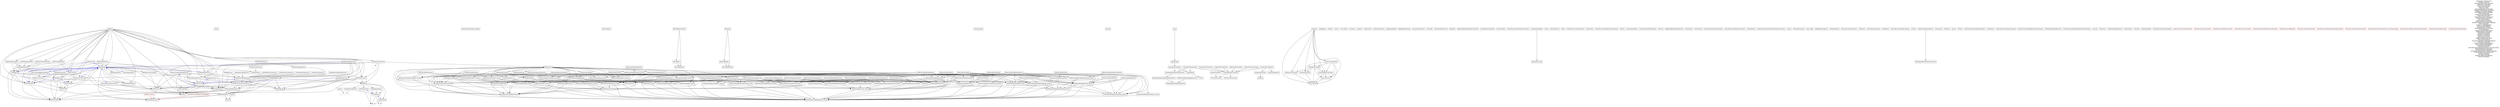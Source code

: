 digraph G {
	node [shape=box];
	"RMMapQuestOpenAerialSource" -> "RMAbstractWebMapSource";
	"RMOpenCycleMapSource" -> "RMAbstractWebMapSource";
	"PFFile" -> {};
	"GRMustache_private" -> "GRMustacheAvailabilityMacros_private";
	"RMFoundation" -> {};
	"FMDB" -> "FMDatabaseAdditions";
	"FMDB" -> "FMDatabase";
	"FMDB" -> "FMDatabasePool";
	"FMDB" -> "FMDatabaseQueue";
	"FMDB" -> "FMResultSet";
	"Pods-Dillo Day-Masonry-dummy" -> {};
	"Dillo_DayTests" -> {};
	"RMUserLocation" -> "RMAnnotation";
	"RMUserLocation" -> "RMMarker";
	"GRMustacheRendering_private" -> "GRMustacheAvailabilityMacros_private";
	"GRMustacheRendering_private" -> "GRMustacheContentType";
	"RMGreatCircleAnnotation" -> "RMShapeAnnotation";
	"RMGreatCircleAnnotation" -> "RMShape";
	"SMCalloutView" -> {};
	"RDVTabBar" -> "RDVTabBarItem";
	"BOStringMaker" -> "BOStringAttribute";
	"PFSubclassing" -> {};
	"proj_api" -> {};
	"geocent" -> {};
	"RMPolygonAnnotation" -> "RMShapeAnnotation";
	"RMPolygonAnnotation" -> "RMShape";
	"HTKDynamicResizingCollectionViewCell" -> "HTKDynamicResizingCellProtocol";
	"GRMustacheVariableTag" -> "GRMustacheExpression_private";
	"GRMustacheVariableTag" -> "GRMustacheVariableTag_private";
	"GRMustacheVariableTag" -> "GRMustacheToken_private";
	"JRSwizzle" -> {};
	"GRMustacheIdentifierExpression_private" -> "GRMustacheExpression_private";
	"GRMustacheContentType" -> "GRMustacheAvailabilityMacros";
	"RMStaticMapView" -> "RMAnnotation";
	"RMStaticMapView" -> "RMMapView";
	"RMStaticMapView" -> "RMMapboxSource";
	"RMStaticMapView" -> "RMMarker";
	"Masonry" -> "MASLayoutConstraint";
	"Masonry" -> "MASViewAttribute";
	"Masonry" -> "MASCompositeConstraint";
	"Masonry" -> "MASConstraintMaker";
	"Masonry" -> "MASUtilities";
	"Masonry" -> "MASConstraint";
	"Masonry" -> "MASViewConstraint";
	"RDVTabBarController" -> "RDVTabBarItem";
	"RDVTabBarController" -> "RDVTabBar";
	"BFAppLink" -> {};
	"BOStringAttribute" -> {};
	"BFTask" -> {};
	"GRMustacheStandardLibrary_private" -> "GRMustacheFilter_private";
	"GRMustacheTemplateRepository" -> "GRMustachePartialNode_private";
	"GRMustacheTemplateRepository" -> "GRMustacheTemplateRepository_private";
	"GRMustacheTemplateRepository" -> "GRMustacheConfiguration_private";
	"GRMustacheTemplateRepository" -> "GRMustacheTemplateAST_private";
	"GRMustacheTemplateRepository" -> "GRMustacheAvailabilityMacros";
	"GRMustacheTemplateRepository" -> "GRMustacheCompiler_private";
	"GRMustacheTemplateRepository" -> "GRMustacheError";
	"GRMustacheTemplateRepository" -> "GRMustacheTemplate_private";
	"FMDatabasePool" -> "sqlite3";
	"GRMustacheTemplateAST_private" -> "GRMustacheTemplateASTVisitor_private";
	"GRMustacheTemplateAST_private" -> "GRMustacheAvailabilityMacros_private";
	"GRMustacheTemplateAST_private" -> "GRMustacheTemplateASTNode_private";
	"GRMustacheTemplateAST_private" -> "GRMustacheContentType";
	"RMTileSource" -> "RMGlobalConstants";
	"RMTileSource" -> "RMTile";
	"RMTileSource" -> "RMFoundation";
	"PFACL" -> {};
	"PF_Twitter" -> {};
	"PFQuery" -> {};
	"geodesic" -> {};
	"RMProjection" -> "RMGlobalConstants";
	"RMProjection" -> "RMFoundation";
	"RMProjection" -> "proj_api";
	"GRMustacheFilter_private" -> "GRMustacheAvailabilityMacros_private";
	"BFExecutor" -> {};
	"PFAnonymousUtils" -> {};
	"BFAppLinkTarget" -> {};
	"LineupViewController" -> "LineupTextHTKCollectionViewCell";
	"LineupViewController" -> "LineupModel";
	"BFAppLinkResolving" -> {};
	"projects" -> "proj_api";
	"GRMustacheTemplateASTVisitor_private" -> "GRMustacheAvailabilityMacros_private";
	"GRMustacheTemplateASTNode_private" -> "GRMustacheTemplateASTVisitor_private";
	"GRMustacheTemplateASTNode_private" -> "GRMustacheAvailabilityMacros_private";
	"GRMustachePartialNode" -> "GRMustacheTemplateAST_private";
	"GRMustachePartialNode" -> "GRMustachePartialNode_private";
	"GRMustachePartialNode" -> "GRMustacheTemplateASTVisitor_private";
	"org_proj4_Projections" -> {};
	"MASUtilities" -> {};
	"PFConfig" -> {};
	"RMPixel" -> {};
	"GRMustacheEachFilter_private" -> "GRMustacheFilter_private";
	"RMPointAnnotation" -> "RMAnnotation";
	"RMPointAnnotation" -> "RMMarker";
	"GRMustacheTag" -> "GRMustacheTag_private";
	"GRMustacheTag" -> "GRMustacheAvailabilityMacros";
	"GRMustacheTag" -> "GRMustacheRendering_private";
	"GRMustacheURLLibrary" -> "GRMustacheURLLibrary_private";
	"GRMustacheURLLibrary" -> "GRMustacheTag_private";
	"GRMustacheURLLibrary" -> "GRMustacheContext_private";
	"GRMustacheURLLibrary" -> "GRMustacheTranslateCharacters_private";
	"BFMeasurementEvent" -> {};
	"BlocksKit" -> {};
	"GRMustacheExpressionParser_private" -> "GRMustacheAvailabilityMacros_private";
	"RMMapViewDelegate" -> {};
	"RMTileMillSource" -> "RMGenericMapSource";
	"BFAppLinkReturnToRefererController" -> {};
	"MerchCSViewController" -> "ColorSegueViewController";
	"GRMustacheImplicitIteratorExpression" -> "GRMustacheImplicitIteratorExpression_private";
	"GRMustacheImplicitIteratorExpression" -> "GRMustacheExpressionVisitor_private";
	"RMConfiguration" -> {};
	"GRMustacheSafeKeyAccess" -> "GRMustacheAvailabilityMacros";
	"GRMustacheContext_private" -> "GRMustacheAvailabilityMacros_private";
	"ArtistInfoViewController" -> {};
	"ViewController" -> {};
	"GRMustacheVersion" -> {};
	"NavigationTreeView" -> "NSStack";
	"Pods-Dillo Day-SMCalloutView-dummy" -> {};
	"GRMustacheHTMLLibrary_private" -> "GRMustacheFilter_private";
	"GRMustacheHTMLLibrary_private" -> "GRMustacheRendering_private";
	"GRMustacheHTMLLibrary_private" -> "GRMustacheTagDelegate";
	"A2DynamicDelegate" -> "A2BlockInvocation";
	"RMAbstractMercatorTileSource" -> "RMProjection";
	"RMAbstractMercatorTileSource" -> "RMFractalTileProjection";
	"RMAbstractMercatorTileSource" -> "RMTileSource";
	"RMAbstractMercatorTileSource" -> "RMTileImage";
	"GRMustacheTemplateParser_private" -> "GRMustacheAvailabilityMacros_private";
	"NSStack" -> {};
	"GRMustacheLocalizer" -> "GRMustacheFilter";
	"GRMustacheLocalizer" -> "GRMustacheRendering";
	"GRMustacheLocalizer" -> "GRMustacheContext";
	"GRMustacheLocalizer" -> "GRMustacheTag";
	"GRMustacheLocalizer" -> "GRMustacheAvailabilityMacros";
	"GRMustacheLocalizer" -> "GRMustacheTagDelegate";
	"GRMustacheTagDelegate" -> "GRMustacheAvailabilityMacros";
	"GRMustacheCompiler_private" -> "GRMustacheAvailabilityMacros_private";
	"GRMustacheCompiler_private" -> "GRMustacheContentType";
	"GRMustacheCompiler_private" -> "GRMustacheTemplateParser_private";
	"DirectionLabelView" -> {};
	"GRMustacheExpressionGenerator" -> "GRMustacheFilteredExpression_private";
	"GRMustacheExpressionGenerator" -> "GRMustacheExpressionVisitor_private";
	"GRMustacheExpressionGenerator" -> "GRMustacheScopedExpression_private";
	"GRMustacheExpressionGenerator" -> "GRMustacheExpressionGenerator_private";
	"GRMustacheExpressionGenerator" -> "GRMustacheIdentifierExpression_private";
	"GRMustacheExpressionGenerator" -> "GRMustacheImplicitIteratorExpression_private";
	"Parse" -> {};
	"RMTileSourcesContainer" -> "RMTileSource";
	"RMTileSourcesContainer" -> "RMCompositeSource";
	"PFTwitterUtils" -> {};
	"Bolts" -> {};
	"GRMustacheInheritableSectionNode_private" -> "GRMustacheAvailabilityMacros_private";
	"GRMustacheInheritableSectionNode_private" -> "GRMustacheTemplateASTNode_private";
	"SocialCSViewController" -> "ColorSegueViewController";
	"RMTileImage" -> {};
	"RDVTabBarItem" -> {};
	"GRMustacheStandardLibrary" -> "GRMustacheStandardLibrary_private";
	"RMMemoryCache" -> "RMTile";
	"RMMemoryCache" -> "RMTileImage";
	"LineupTextHTKCollectionViewCell" -> "HTKDynamicResizingCollectionViewCell";
	"GRMustacheFilteredExpression" -> "GRMustacheFilteredExpression_private";
	"GRMustacheFilteredExpression" -> "GRMustacheExpressionVisitor_private";
	"GRMustacheTemplate_private" -> "GRMustacheAvailabilityMacros_private";
	"GRMustacheTemplate_private" -> "GRMustacheRendering_private";
	"Pods-Dillo Day-Colours-dummy" -> {};
	"GRMustacheJavascriptLibrary_private" -> "GRMustacheFilter_private";
	"GRMustacheJavascriptLibrary_private" -> "GRMustacheRendering_private";
	"GRMustacheJavascriptLibrary_private" -> "GRMustacheTagDelegate";
	"RMInteractiveSource" -> "RMConfiguration";
	"RMInteractiveSource" -> "RMMapboxSource";
	"RMInteractiveSource" -> "zlib";
	"RMInteractiveSource" -> "FMDB";
	"RMInteractiveSource" -> "GRMustache";
	"RMInteractiveSource" -> "RMMBTilesSource";
	"RMInteractiveSource" -> "RMMapView";
	"PFPurchase" -> {};
	"Pods-Dillo Day-Mapbox-iOS-SDK-dummy" -> {};
	"MainCSViewController" -> "ColorSegueViewController";
	"MainCSViewController" -> "DirectionLabelView";
	"MainCSViewController" -> "NavigationTreeView";
	"FMDatabaseAdditions" -> "FMDatabase";
	"FMDatabaseAdditions" -> "TargetConditionals";
	"GRMustacheContext" -> "GRMustachePartialNode_private";
	"GRMustacheContext" -> "GRMustacheContext_private";
	"GRMustacheContext" -> "GRMustacheKeyAccess_private";
	"GRMustacheContext" -> "GRMustacheTag_private";
	"GRMustacheContext" -> "GRMustacheAvailabilityMacros";
	"GRMustacheContext" -> "GRMustacheInheritablePartialNode_private";
	"GRMustacheContext" -> "GRMustacheExpression_private";
	"GRMustacheContext" -> "GRMustacheExpressionParser_private";
	"GRMustacheContext" -> "GRMustacheTagDelegate";
	"GRMustacheContext" -> "GRMustacheExpressionInvocation_private";
	"BFURL" -> {};
	"MASViewAttribute" -> "MASUtilities";
	"GRMustacheTranslateCharacters" -> "GRMustacheTranslateCharacters_private";
	"GRMustacheTranslateCharacters" -> "GRMustacheBuffer_private";
	"PureLayoutDefines" -> {};
	"MASConstraintMaker" -> "MASViewAttribute";
	"MASConstraintMaker" -> "MASCompositeConstraint";
	"MASConstraintMaker" -> "MASUtilities";
	"MASConstraintMaker" -> "MASConstraint";
	"MASConstraintMaker" -> "MASViewConstraint";
	"Pods-Dillo Day-FMDB-dummy" -> {};
	"PFPush" -> {};
	"GRMustacheTemplateRepository_private" -> "GRMustacheAvailabilityMacros_private";
	"GRMustacheTemplateRepository_private" -> "GRMustacheContentType";
	"GRMustacheConfiguration_private" -> "GRMustacheAvailabilityMacros_private";
	"GRMustacheConfiguration_private" -> "GRMustacheContentType";
	"A2BlockInvocation" -> {};
	"RMPolylineAnnotation" -> "RMShapeAnnotation";
	"RMPolylineAnnotation" -> "RMShape";
	"MASCompositeConstraint" -> "MASUtilities";
	"MASCompositeConstraint" -> "MASConstraint";
	"GRMustacheSectionTag_private" -> "GRMustacheTag_private";
	"GRMustacheSectionTag_private" -> "GRMustacheAvailabilityMacros_private";
	"GRMustacheSectionTag_private" -> "GRMustacheContentType";
	"BFAppLinkReturnToRefererView" -> {};
	"RMMapLayer" -> "RMFoundation";
	"RMMapLayer" -> "RMMapView";
	"RMMapLayer" -> "RMMapViewDelegate";
	"RMMapLayer" -> "RMPixel";
	"RMAttributionViewController" -> "RMTileSource";
	"RMShapeAnnotation" -> "RMAnnotation";
	"RMShapeAnnotation" -> "RMShape";
	"RMMapView" -> "RMTileSource";
	"RMMapView" -> "RMFoundation";
	"RMMapView" -> "RMProjection";
	"RMMapView" -> "RMGlobalConstants";
	"RMMapView" -> "SMCalloutView";
	"RMMapView" -> "RMTile";
	"RMMapView" -> "RMFractalTileProjection";
	"RMMapView" -> "RMTileSourcesContainer";
	"RMMapView" -> "RMPixel";
	"RMMapView" -> "RMMapScrollView";
	"RMMapView" -> "RMTileCache";
	"RMMapView" -> "RMMarker";
	"RMMapView" -> "RMMapViewDelegate";
	"FMDatabase" -> "sqlite3";
	"FMDatabase" -> "unistd";
	"RMDBMapSource" -> "RMProjection";
	"RMDBMapSource" -> "RMTileCache";
	"RMDBMapSource" -> "RMAbstractMercatorTileSource";
	"RMDBMapSource" -> "RMFractalTileProjection";
	"RMDBMapSource" -> "RMTileImage";
	"RMDBMapSource" -> "FMDB";
	"RMTile" -> {};
	"GRMustacheExpressionInvocation_private" -> "GRMustacheAvailabilityMacros_private";
	"FMColorTransition" -> {};
	"GRMustacheSectionTag" -> "GRMustacheTemplateAST_private";
	"GRMustacheSectionTag" -> "GRMustacheSectionTag_private";
	"GRMustacheSectionTag" -> "GRMustacheExpression_private";
	"GRMustacheSectionTag" -> "GRMustacheRenderingEngine_private";
	"GRMustacheSectionTag" -> "GRMustacheToken_private";
	"PFGeoPoint" -> {};
	"HTKDynamicResizingTableViewCell" -> "HTKDynamicResizingCellProtocol";
	"PFConstants" -> {};
	"Pods-Dillo Day-JRSwizzle-dummy" -> {};
	"HTKDynamicResizingCellProtocol" -> {};
	"FMResultSet" -> "sqlite3";
	"FMResultSet" -> "unistd";
	"GRMustacheTemplateGenerator" -> "GRMustacheTemplateASTVisitor_private";
	"GRMustacheTemplateGenerator" -> "GRMustacheTextNode_private";
	"GRMustacheTemplateGenerator" -> "GRMustacheTemplateRepository_private";
	"GRMustacheTemplateGenerator" -> "GRMustacheConfiguration_private";
	"GRMustacheTemplateGenerator" -> "GRMustacheInheritableSectionNode_private";
	"GRMustacheTemplateGenerator" -> "GRMustacheTemplateAST_private";
	"GRMustacheTemplateGenerator" -> "GRMustacheInheritablePartialNode_private";
	"GRMustacheTemplateGenerator" -> "GRMustacheVariableTag_private";
	"GRMustacheTemplateGenerator" -> "GRMustacheTemplate_private";
	"GRMustacheTemplateGenerator" -> "GRMustacheExpressionGenerator_private";
	"GRMustacheTemplateGenerator" -> "GRMustacheSectionTag_private";
	"GRMustacheTemplateGenerator" -> "GRMustacheTemplateGenerator_private";
	"GRMustacheTemplateGenerator" -> "GRMustachePartialNode_private";
	"GRMustacheExpressionGenerator_private" -> "GRMustacheAvailabilityMacros_private";
	"Pods-Dillo Day-GRMustache-dummy" -> {};
	"GRMustacheTranslateCharacters_private" -> "GRMustacheAvailabilityMacros_private";
	"RMDatabaseCache" -> "RMTile";
	"RMDatabaseCache" -> "RMTileImage";
	"RMDatabaseCache" -> "FMDB";
	"GRMustacheError" -> "GRMustacheAvailabilityMacros";
	"RMShape" -> "RMMapLayer";
	"RMShape" -> "RMProjection";
	"RMShape" -> "RMAnnotation";
	"RMShape" -> "RMFoundation";
	"RMShape" -> "RMPixel";
	"RMMapQuestOSMSource" -> "RMAbstractWebMapSource";
	"GRMustacheTag_private" -> "GRMustacheAvailabilityMacros_private";
	"GRMustacheTag_private" -> "GRMustacheTemplateASTNode_private";
	"GRMustacheExpression" -> "GRMustacheExpression_private";
	"PFInstallation" -> {};
	"Pods-Dillo Day-HTHorizontalSelectionList-dummy" -> {};
	"GRMustacheScopedExpression" -> "GRMustacheExpressionVisitor_private";
	"GRMustacheScopedExpression" -> "GRMustacheScopedExpression_private";
	"ColorSegueViewController" -> "FMColorTransition";
	"ColorSegueViewController" -> "FMDirectionTransition";
	"emess" -> {};
	"RMMarker" -> "RMConfiguration";
	"RMMarker" -> "RMFoundation";
	"RMMarker" -> "RMPixel";
	"RGCardViewLayout" -> {};
	"GRMustacheExpressionInvocation" -> "GRMustacheExpressionVisitor_private";
	"GRMustacheExpressionInvocation" -> "GRMustacheKeyAccess_private";
	"GRMustacheExpressionInvocation" -> "GRMustacheContext_private";
	"GRMustacheExpressionInvocation" -> "GRMustacheFilteredExpression_private";
	"GRMustacheExpressionInvocation" -> "GRMustacheFilter_private";
	"GRMustacheExpressionInvocation" -> "GRMustacheIdentifierExpression_private";
	"GRMustacheExpressionInvocation" -> "GRMustacheScopedExpression_private";
	"GRMustacheExpressionInvocation" -> "GRMustacheError";
	"GRMustacheExpressionInvocation" -> "GRMustacheExpressionInvocation_private";
	"GRMustacheExpressionInvocation" -> "GRMustacheToken_private";
	"proj_config" -> {};
	"DDViewController" -> "FMColorTransition";
	"MapCSViewController" -> "ColorSegueViewController";
	"GRMustachePartialNode_private" -> "GRMustacheAvailabilityMacros_private";
	"GRMustachePartialNode_private" -> "GRMustacheTemplateASTNode_private";
	"BOString" -> "BOStringMaker";
	"BOString" -> "BOStringAttribute";
	"GRMustacheToken" -> "GRMustacheToken_private";
	"GRMustacheURLLibrary_private" -> "GRMustacheFilter_private";
	"GRMustacheURLLibrary_private" -> "GRMustacheRendering_private";
	"GRMustacheURLLibrary_private" -> "GRMustacheTagDelegate";
	"GRMustacheRenderingEngine_private" -> "GRMustacheAvailabilityMacros_private";
	"GRMustacheRenderingEngine_private" -> "GRMustacheContentType";
	"GRMustacheRenderingEngine_private" -> "GRMustacheBuffer_private";
	"GRMustacheVariableTag_private" -> "GRMustacheTag_private";
	"GRMustacheVariableTag_private" -> "GRMustacheAvailabilityMacros_private";
	"GRMustacheVariableTag_private" -> "GRMustacheContentType";
	"GRMustacheExpressionParser" -> "GRMustacheFilteredExpression_private";
	"GRMustacheExpressionParser" -> "GRMustacheIdentifierExpression_private";
	"GRMustacheExpressionParser" -> "GRMustacheScopedExpression_private";
	"GRMustacheExpressionParser" -> "GRMustacheExpressionParser_private";
	"GRMustacheExpressionParser" -> "GRMustacheError";
	"GRMustacheExpressionParser" -> "GRMustacheImplicitIteratorExpression_private";
	"BFAppLinkNavigation" -> {};
	"RMOpenStreetMapSource" -> "RMAbstractWebMapSource";
	"GRMustacheRendering" -> "GRMustacheTemplateRepository_private";
	"GRMustacheRendering" -> "GRMustacheContext_private";
	"GRMustacheRendering" -> "GRMustacheConfiguration_private";
	"GRMustacheRendering" -> "GRMustacheTag_private";
	"GRMustacheRendering" -> "GRMustacheAvailabilityMacros";
	"GRMustacheRendering" -> "GRMustacheRendering_private";
	"GRMustacheRendering" -> "GRMustacheBuffer_private";
	"GRMustacheRendering" -> "GRMustacheError";
	"RMNotifications" -> {};
	"Pods-Dillo Day-environment" -> {};
	"HelpCSViewController" -> "ColorSegueViewController";
	"RMFractalTileProjection" -> "RMProjection";
	"RMFractalTileProjection" -> "RMTile";
	"RMFractalTileProjection" -> "RMFoundation";
	"GRMustacheTemplateGenerator_private" -> "GRMustacheAvailabilityMacros_private";
	"BKMacros" -> {};
	"GRMustacheRenderingEngine" -> "GRMustachePartialNode_private";
	"GRMustacheRenderingEngine" -> "GRMustacheTextNode_private";
	"GRMustacheRenderingEngine" -> "GRMustacheTemplateAST_private";
	"GRMustacheRenderingEngine" -> "GRMustacheRenderingEngine_private";
	"GRMustacheRenderingEngine" -> "GRMustacheInheritablePartialNode_private";
	"GRMustacheRenderingEngine" -> "GRMustacheVariableTag_private";
	"GRMustacheRenderingEngine" -> "GRMustacheExpression_private";
	"GRMustacheRenderingEngine" -> "GRMustacheRendering_private";
	"GRMustacheRenderingEngine" -> "GRMustacheTagDelegate";
	"GRMustacheRenderingEngine" -> "GRMustacheTranslateCharacters_private";
	"GRMustacheRenderingEngine" -> "GRMustacheTemplateASTVisitor_private";
	"GRMustacheRenderingEngine" -> "GRMustacheInheritableSectionNode_private";
	"GRMustacheRenderingEngine" -> "GRMustacheTag_private";
	"GRMustacheRenderingEngine" -> "GRMustacheContext_private";
	"GRMustacheRenderingEngine" -> "GRMustacheSectionTag_private";
	"GRMustacheRenderingEngine" -> "GRMustacheExpressionInvocation_private";
	"MASLayoutConstraint" -> "MASUtilities";
	"main" -> "AppDelegate";
	"GRMustacheIdentifierExpression" -> "GRMustacheIdentifierExpression_private";
	"GRMustacheIdentifierExpression" -> "GRMustacheExpressionVisitor_private";
	"Pods-Dillo Day-dummy" -> {};
	"GRMustacheAvailabilityMacros" -> {};
	"PFRelation" -> {};
	"GRMustache" -> "GRMustacheSafeKeyAccess";
	"GRMustache" -> "GRMustacheTemplateRepository";
	"GRMustache" -> "GRMustacheURLLibrary_private";
	"GRMustache" -> "GRMustacheVersion";
	"GRMustache" -> "GRMustache_private";
	"GRMustache" -> "GRMustacheStandardLibrary_private";
	"GRMustache" -> "GRMustacheConfiguration";
	"GRMustache" -> "GRMustacheContext";
	"GRMustache" -> "GRMustacheRendering";
	"GRMustache" -> "GRMustacheLocalizer";
	"GRMustache" -> "GRMustacheTag";
	"GRMustache" -> "GRMustacheTagDelegate";
	"GRMustache" -> "GRMustacheKeyAccess_private";
	"GRMustache" -> "GRMustacheAvailabilityMacros";
	"GRMustache" -> "GRMustacheTemplate";
	"GRMustache" -> "GRMustacheEachFilter_private";
	"GRMustache" -> "GRMustacheHTMLLibrary_private";
	"GRMustache" -> "GRMustacheContentType";
	"GRMustache" -> "GRMustacheJavascriptLibrary_private";
	"GRMustache" -> "GRMustacheRendering_private";
	"GRMustache" -> "GRMustacheError";
	"GRMustache" -> "GRMustacheFilter";
	"GRMustacheInheritablePartialNode" -> "GRMustacheTemplateAST_private";
	"GRMustacheInheritablePartialNode" -> "GRMustachePartialNode_private";
	"GRMustacheInheritablePartialNode" -> "GRMustacheInheritablePartialNode_private";
	"GRMustacheInheritablePartialNode" -> "GRMustacheTemplateASTVisitor_private";
	"RMGlobalConstants" -> {};
	"GRMustacheBuffer_private" -> "GRMustacheAvailabilityMacros_private";
	"FMDirectionTransition" -> {};
	"RMOpenSeaMapSource" -> "RMAbstractWebMapSource";
	"Pods-Dillo Day-BlocksKit-dummy" -> {};
	"LineupCSViewController" -> "LineupTextHTKCollectionViewCell";
	"LineupCSViewController" -> "ColorSegueViewController";
	"LineupCSViewController" -> "LineupModel";
	"RMCircle" -> "RMMapLayer";
	"RMCircle" -> "RMProjection";
	"RMCircle" -> "RMFoundation";
	"PFUser" -> {};
	"GRMustacheKeyAccess" -> "GRMustacheSafeKeyAccess";
	"GRMustacheKeyAccess" -> "GRMustacheKeyAccess_private";
	"GRMustacheKeyAccess" -> "JRSwizzle";
	"GRMustacheInheritablePartialNode_private" -> "GRMustacheAvailabilityMacros_private";
	"GRMustacheInheritablePartialNode_private" -> "GRMustacheTemplateASTNode_private";
	"RMMapOverlayView" -> "RMAnnotation";
	"RMMapOverlayView" -> "RMUserLocation";
	"RMMapOverlayView" -> "RMMarker";
	"RMMapOverlayView" -> "RMPixel";
	"Colours" -> "TargetConditionals";
	"RMAnnotation" -> "RMGlobalConstants";
	"RMAnnotation" -> "RMFoundation";
	"GRMustacheConfiguration" -> "GRMustache_private";
	"GRMustacheConfiguration" -> "GRMustacheAvailabilityMacros";
	"GRMustacheConfiguration" -> "GRMustacheContext_private";
	"GRMustacheConfiguration" -> "GRMustacheContentType";
	"GRMustacheConfiguration" -> "GRMustacheConfiguration_private";
	"HTHorizontalSelectionList" -> "HTHorizontalSelectionListScrollView";
	"GRMustacheCompiler" -> "GRMustachePartialNode_private";
	"GRMustacheCompiler" -> "GRMustacheTextNode_private";
	"GRMustacheCompiler" -> "GRMustacheTemplateRepository_private";
	"GRMustacheCompiler" -> "GRMustacheInheritableSectionNode_private";
	"GRMustacheCompiler" -> "GRMustacheTemplateAST_private";
	"GRMustacheCompiler" -> "GRMustacheCompiler_private";
	"GRMustacheCompiler" -> "GRMustacheInheritablePartialNode_private";
	"GRMustacheCompiler" -> "GRMustacheVariableTag_private";
	"GRMustacheCompiler" -> "GRMustacheExpression_private";
	"GRMustacheCompiler" -> "GRMustacheExpressionParser_private";
	"GRMustacheCompiler" -> "GRMustacheSectionTag_private";
	"GRMustacheCompiler" -> "GRMustacheError";
	"GRMustacheCompiler" -> "GRMustacheToken_private";
	"HTHorizontalSelectionListScrollView" -> {};
	"Mapbox" -> "RMConfiguration";
	"Mapbox" -> "RMUserLocation";
	"Mapbox" -> "RMCoordinateGridSource";
	"Mapbox" -> "RMShape";
	"Mapbox" -> "RMMarker";
	"Mapbox" -> "RMAnnotation";
	"Mapbox" -> "RMMapView";
	"Mapbox" -> "RMDatabaseCache";
	"Mapbox" -> "RMMapboxSource";
	"Mapbox" -> "RMUserTrackingBarButtonItem";
	"Mapbox" -> "RMPointAnnotation";
	"Mapbox" -> "RMPolylineAnnotation";
	"Mapbox" -> "RMTileMillSource";
	"Mapbox" -> "RMPolygonAnnotation";
	"Mapbox" -> "RMInteractiveSource";
	"Mapbox" -> "RMGreatCircleAnnotation";
	"Mapbox" -> "RMMBTilesSource";
	"Mapbox" -> "RMTileCache";
	"Mapbox" -> "RMMemoryCache";
	"Mapbox" -> "RMCompositeSource";
	"Mapbox" -> "RMCacheObject";
	"Mapbox" -> "RMStaticMapView";
	"Mapbox" -> "RMCircleAnnotation";
	"Mapbox" -> "RMMapViewDelegate";
	"Mapbox" -> "RMCircle";
	"RMAbstractWebMapSource" -> "RMProjection";
	"RMAbstractWebMapSource" -> "RMConfiguration";
	"RMAbstractWebMapSource" -> "RMAbstractMercatorTileSource";
	"PureLayout" -> {};
	"PFObject" -> {};
	"FMDatabaseQueue" -> "sqlite3";
	"FMDatabaseQueue" -> "FMDatabase";
	"pj_list" -> {};
	"GRMustacheToken_private" -> "GRMustacheAvailabilityMacros_private";
	"PFRole" -> {};
	"RMMapboxSource" -> "RMAbstractWebMapSource";
	"RMMapboxSource" -> "RMConfiguration";
	"RMMapboxSource" -> "RMPointAnnotation";
	"GRMustacheExpressionVisitor_private" -> "GRMustacheAvailabilityMacros_private";
	"PFNetworkActivityIndicatorManager" -> {};
	"GRMustacheEachFilter" -> "GRMustacheEachFilter_private";
	"GRMustacheEachFilter" -> "GRMustacheTag_private";
	"GRMustacheEachFilter" -> "GRMustacheContext_private";
	"GRMustacheEachFilter" -> "GRMustacheRendering_private";
	"GRMustacheEachFilter" -> "GRMustacheError";
	"RMCircleAnnotation" -> "RMShapeAnnotation";
	"RMCircleAnnotation" -> "RMCircle";
	"GRMustacheTextNode_private" -> "GRMustacheAvailabilityMacros_private";
	"GRMustacheTextNode_private" -> "GRMustacheTemplateASTNode_private";
	"GRMustacheImplicitIteratorExpression_private" -> "GRMustacheExpression_private";
	"GRMustacheHTMLLibrary" -> "GRMustacheHTMLLibrary_private";
	"GRMustacheHTMLLibrary" -> "GRMustacheContext_private";
	"GRMustacheHTMLLibrary" -> "GRMustacheTranslateCharacters_private";
	"GRMustacheHTMLLibrary" -> "GRMustacheTag_private";
	"GRMustacheTextNode" -> "GRMustacheTemplateASTVisitor_private";
	"GRMustacheTextNode" -> "GRMustacheTextNode_private";
	"RMMapScrollView" -> {};
	"PFAnalytics" -> {};
	"RMCompositeSource" -> "RMTileCache";
	"RMCompositeSource" -> "RMAbstractMercatorTileSource";
	"LineupModel" -> "Artist";
	"RMTileCache" -> "RMConfiguration";
	"RMTileCache" -> "RMTileSource";
	"RMTileCache" -> "RMTile";
	"GRMustacheAvailabilityMacros_private" -> {};
	"RMTileCacheDownloadOperation" -> "RMConfiguration";
	"RMTileCacheDownloadOperation" -> "RMAbstractWebMapSource";
	"RMTileCacheDownloadOperation" -> "RMTile";
	"RMTileCacheDownloadOperation" -> "RMTileSource";
	"GRMustacheScopedExpression_private" -> "GRMustacheExpression_private";
	"GRMustacheFilter" -> "GRMustacheFilter_private";
	"GRMustacheFilter" -> "GRMustacheAvailabilityMacros";
	"Pods-Dillo Day-PureLayout-dummy" -> {};
	"Artist" -> {};
	"RMQuadTree" -> "RMFoundation";
	"RMQuadTree" -> "RMProjection";
	"RMCoordinateGridSource" -> "RMProjection";
	"RMCoordinateGridSource" -> "RMTileCache";
	"RMCoordinateGridSource" -> "RMAbstractMercatorTileSource";
	"RMGenericMapSource" -> "RMAbstractWebMapSource";
	"Pods-Dillo Day-RDVTabBarController-dummy" -> {};
	"AppDelegate" -> "LineupViewController";
	"BFWebViewAppLinkResolver" -> {};
	"RMMapTiledLayerView" -> "RMTileSource";
	"RMMapTiledLayerView" -> "RMTileImage";
	"RMMapTiledLayerView" -> "RMMBTilesSource";
	"RMMapTiledLayerView" -> "RMTileCache";
	"RMMapTiledLayerView" -> "RMAbstractWebMapSource";
	"RMMapTiledLayerView" -> "RMDBMapSource";
	"RMMapTiledLayerView" -> "RMDatabaseCache";
	"Pods-Dillo Day-HTKDynamicResizingCell-dummy" -> {};
	"nad_list" -> {};
	"RMBingSource" -> "RMAbstractWebMapSource";
	"RMBingSource" -> "RMConfiguration";
	"GRMustacheExpression_private" -> "GRMustacheAvailabilityMacros_private";
	"GRMustacheJavascriptLibrary" -> "GRMustacheTag_private";
	"GRMustacheJavascriptLibrary" -> "GRMustacheContext_private";
	"GRMustacheJavascriptLibrary" -> "GRMustacheJavascriptLibrary_private";
	"MASViewConstraint" -> "MASLayoutConstraint";
	"MASViewConstraint" -> "MASViewAttribute";
	"MASViewConstraint" -> "MASCompositeConstraint";
	"MASViewConstraint" -> "MASUtilities";
	"MASViewConstraint" -> "MASConstraint";
	"RMOpenSeaMapLayer" -> "RMAbstractWebMapSource";
	"PFProduct" -> {};
	"RMUserTrackingBarButtonItem" -> "RMUserLocation";
	"GRMustacheInheritableSectionNode" -> "GRMustacheTemplateASTVisitor_private";
	"GRMustacheInheritableSectionNode" -> "GRMustacheInheritableSectionNode_private";
	"GRMustacheTemplateParser" -> "GRMustacheError";
	"GRMustacheTemplateParser" -> "GRMustacheTemplateParser_private";
	"GRMustacheTemplateParser" -> "GRMustacheConfiguration_private";
	"GRMustacheTemplateParser" -> "GRMustacheToken_private";
	"GRMustacheKeyAccess_private" -> "GRMustacheAvailabilityMacros_private";
	"GRMustacheTemplate" -> "GRMustacheContext_private";
	"GRMustacheTemplate" -> "GRMustacheRendering";
	"GRMustacheTemplate" -> "GRMustacheTemplateRepository_private";
	"GRMustacheTemplate" -> "GRMustacheTemplateAST_private";
	"GRMustacheTemplate" -> "GRMustacheAvailabilityMacros";
	"GRMustacheTemplate" -> "GRMustacheRenderingEngine_private";
	"GRMustacheTemplate" -> "GRMustacheTemplate_private";
	"SMClassicCalloutView" -> "SMCalloutView";
	"BFTaskCompletionSource" -> {};
	"RMMBTilesSource" -> "RMProjection";
	"RMMBTilesSource" -> "RMFractalTileProjection";
	"RMMBTilesSource" -> "RMTileSource";
	"RMMBTilesSource" -> "RMTileImage";
	"RMMBTilesSource" -> "FMDB";
	"GRMustacheFilteredExpression_private" -> "GRMustacheExpression_private";
	"GRMustacheTemplateAST" -> "GRMustacheTemplateAST_private";
	"GRMustacheTemplateAST" -> "GRMustacheTemplateASTVisitor_private";
	"GRMustacheTemplateAST" -> "GRMustacheTemplateASTNode_private";
	"RMCacheObject" -> "RMTile";
	"BoltsVersion" -> {};
	"PFCloud" -> {};
	"DilloDayStyleKit" -> {};
	"MASConstraint" -> "MASUtilities";
	"Pods-Dillo Day-BOString-dummy" -> {};
	
	"Pods-Dillo Day-Mapbox-iOS-SDK-prefix" [color=red];
	"Pods-Dillo Day-Mapbox-iOS-SDK-prefix" -> "RMGlobalConstants" [color=red];
	"Pods-Dillo Day-PureLayout-prefix" [color=red];
	"Pods-Dillo Day-Masonry-prefix" [color=red];
	"Pods-Dillo Day-GRMustache-prefix" [color=red];
	"Pods-Dillo Day-Colours-prefix" [color=red];
	"Pods-Dillo Day-RDVTabBarController-prefix" [color=red];
	"Pods-Dillo Day-FMDB-prefix" [color=red];
	"Pods-Dillo Day-JRSwizzle-prefix" [color=red];
	"MapView_Prefix" [color=red];
	"MapView_Prefix" -> "RMGlobalConstants" [color=red];
	"Pods-Dillo Day-HTKDynamicResizingCell-prefix" [color=red];
	"Pods-Dillo Day-SMCalloutView-prefix" [color=red];
	"Pods-Dillo Day-NSAttributedString+CCLFormat-prefix" [color=red];
	"Pods-Dillo Day-HTHorizontalSelectionList-prefix" [color=red];
	"Pods-Dillo Day-BlocksKit-prefix" [color=red];
	"Pods-Dillo Day-BOString-prefix" [color=red];
	
	edge [color=blue, dir=both];
	"RMMapView" -> "RMShape";
	"FMDatabase" -> "FMResultSet";
	"RMDatabaseCache" -> "RMTileCache";
	"RMMapView" -> "RMLoadingTileView";
	"RMTileCacheDownloadOperation" -> "RMTileCache";
	"RMMapView" -> "RMUserLocation";
	"RMMapView" -> "RMUserTrackingBarButtonItem";
	"RMMapTiledLayerView" -> "RMMapView";
	"RMMapLayer" -> "RMMarker";
	"RMMapView" -> "RMCircle";
	"RMMapView" -> "RMAnnotation";
	"RMTileCache" -> "RMCacheObject";
	"RMMapView" -> "RMMapOverlayView";
	"FMDatabasePool" -> "FMDatabase";
	"RMPointAnnotation" -> "RMMapView";
	"RMMapView" -> "RMMapboxSource";
	"RMQuadTree" -> "RMMapView";
	"RMMemoryCache" -> "RMTileCache";
	"RMQuadTree" -> "RMAnnotation";
	"RMMapView" -> "RMAttributionViewController";
	"RMMapLayer" -> "RMAnnotation";
	"RMAbstractWebMapSource" -> "RMTileCache";
	"sqlite3" [color=gray, style=dashed, fontcolor=gray]
	"zlib" [color=gray, style=dashed, fontcolor=gray]
	"unistd" [color=gray, style=dashed, fontcolor=gray]
	"TargetConditionals" [color=gray, style=dashed, fontcolor=gray]
	
	edge [color=black];
	node [shape=plaintext];
	"Categories" [label="NSFormatter+GRMustache\nPFObject+Subclass\nNSMutableOrderedSet+BlocksKit\nNSDictionary+BlocksKit\nNSInvocation+BlocksKit\nALView+PureLayout\nBlocksKit+UIKit\nUIGestureRecognizer+BlocksKit\nUIImagePickerController+BlocksKit\nNSObject+A2DynamicDelegate\nNSMutableDictionary+BlocksKit\nNSArray+BlocksKit\nUIPopoverController+BlocksKit\nUIAlertView+BlocksKit\nNSLayoutConstraint+PureLayout\nUIBarButtonItem+BlocksKit\nView+MASAdditions\nNSMutableSet+BlocksKit\nNSAttributedString+BOString\nMFMailComposeViewController+BlocksKit\nNSSet+BlocksKit\nNSObject+A2BlockDelegate\nNSArray+MASAdditions\nUIActionSheet+BlocksKit\nNSAttributedString+CCLFormat\nUIView+BlocksKit\nNSObject+BKBlockObservation\nNSMutableArray+BlocksKit\nUITextField+BlocksKit\nBlocksKit+MessageUI\nNSIndexSet+BlocksKit\nNSArray+PureLayout\nMASConstraint+Private\nNSObject+BKBlockExecution\nPureLayout+Internal\nNSLayoutConstraint+MASDebugAdditions\nUIWebView+BlocksKit\nNSArray+MASShorthandAdditions\nView+MASShorthandAdditions\nNSOrderedSet+BlocksKit\nNSCache+BlocksKit\nPods-Dillo Day-NSAttributedString+CCLFormat-dummy\nNSMutableIndexSet+BlocksKit\nNSURLConnection+BlocksKit\nMFMessageComposeViewController+BlocksKit\nNSValueTransformer+GRMustache\nUIControl+BlocksKit\nNSString+BOString\nNSObject+BKAssociatedObjects\nNSTimer+BlocksKit"];
}

